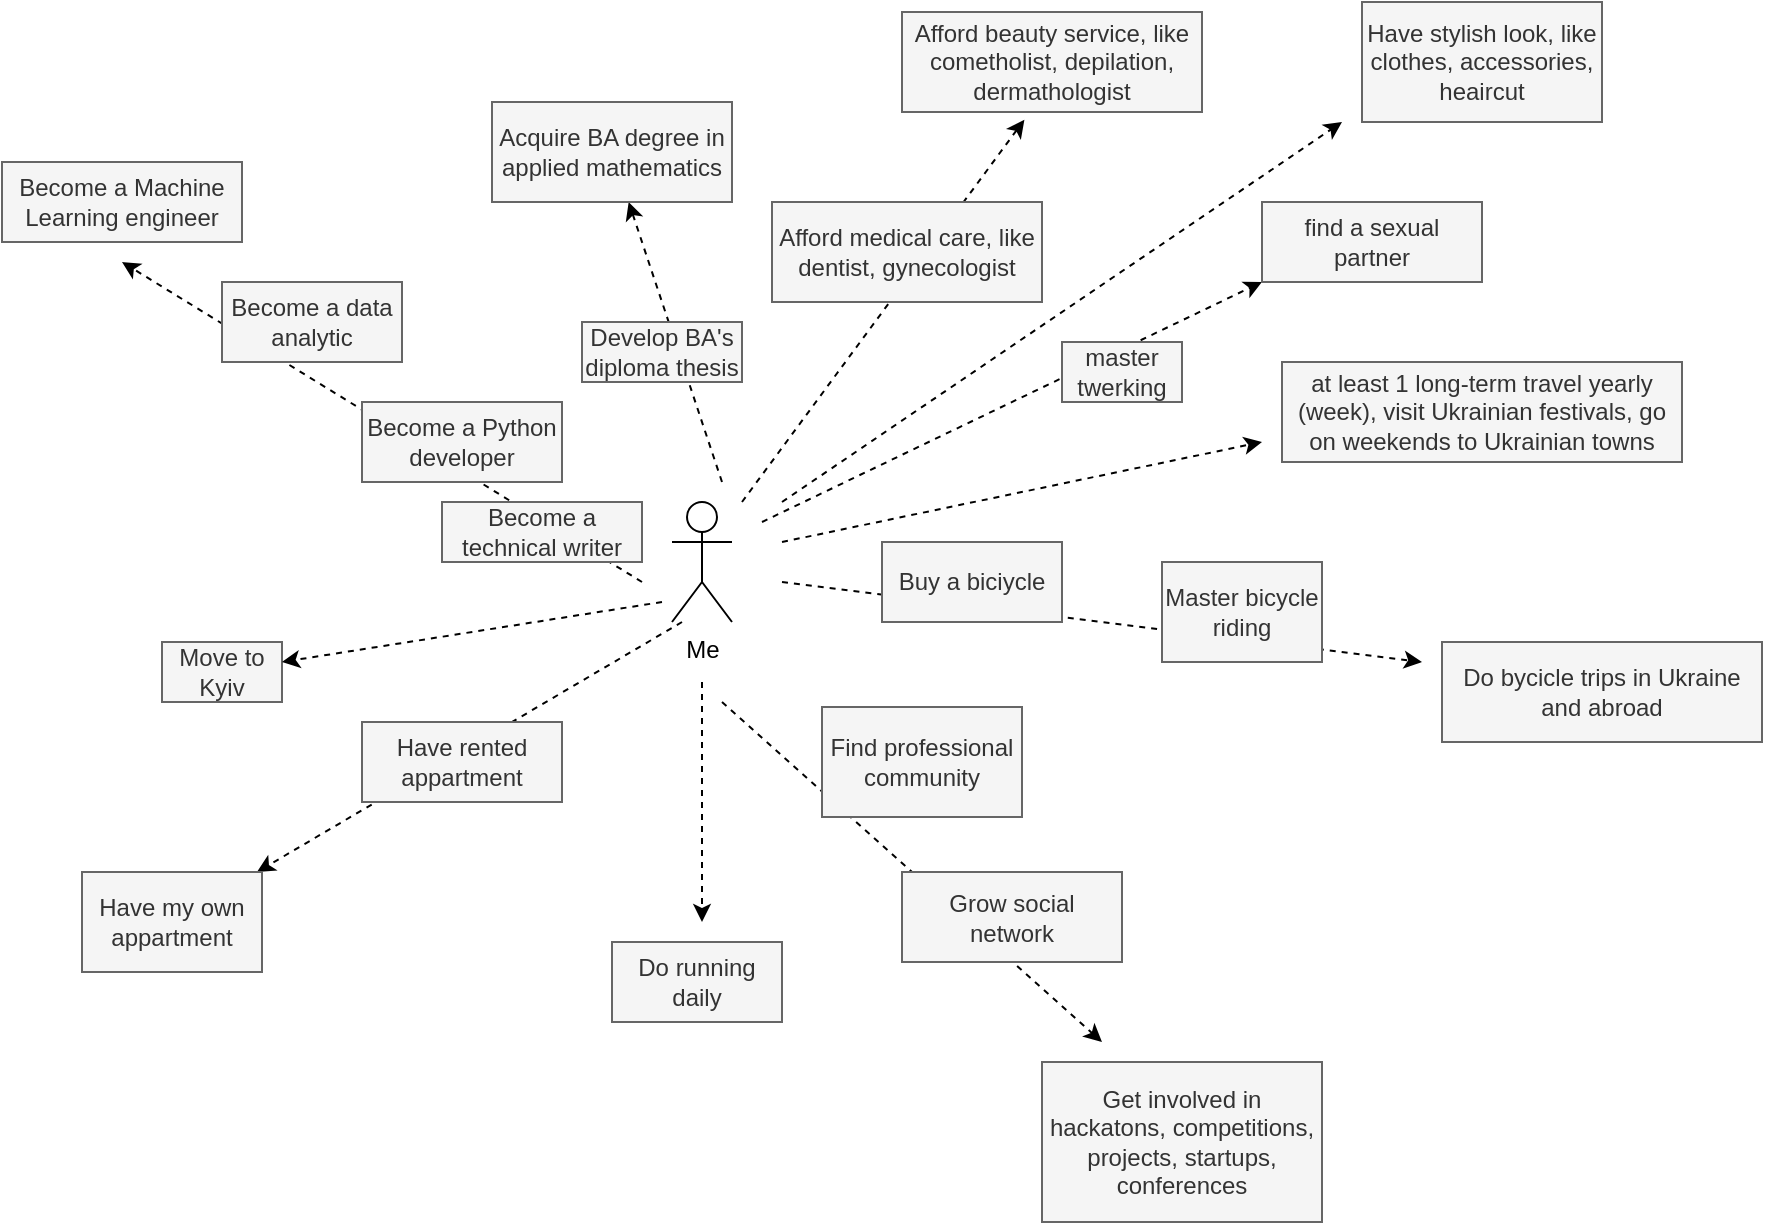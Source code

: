 <mxfile version="24.7.6">
  <diagram name="Page-1" id="9Y1UYzm2Ubu2dyf3ZEOu">
    <mxGraphModel dx="1000" dy="505" grid="1" gridSize="10" guides="1" tooltips="1" connect="1" arrows="1" fold="1" page="1" pageScale="1" pageWidth="850" pageHeight="1100" math="0" shadow="0">
      <root>
        <mxCell id="0" />
        <mxCell id="1" parent="0" />
        <mxCell id="Vy-MOCpVRqvXMaSpxSgn-35" style="rounded=0;orthogonalLoop=1;jettySize=auto;html=1;dashed=1;entryX=0;entryY=1;entryDx=0;entryDy=0;" edge="1" parent="1" target="Vy-MOCpVRqvXMaSpxSgn-32">
          <mxGeometry relative="1" as="geometry">
            <mxPoint x="440" y="350" as="sourcePoint" />
            <mxPoint x="790" y="440" as="targetPoint" />
          </mxGeometry>
        </mxCell>
        <mxCell id="Vy-MOCpVRqvXMaSpxSgn-38" style="rounded=0;orthogonalLoop=1;jettySize=auto;html=1;dashed=1;entryX=0.408;entryY=1.077;entryDx=0;entryDy=0;entryPerimeter=0;" edge="1" parent="1" target="Vy-MOCpVRqvXMaSpxSgn-36">
          <mxGeometry relative="1" as="geometry">
            <mxPoint x="430" y="340" as="sourcePoint" />
            <mxPoint x="383" y="200" as="targetPoint" />
          </mxGeometry>
        </mxCell>
        <mxCell id="Vy-MOCpVRqvXMaSpxSgn-30" style="rounded=0;orthogonalLoop=1;jettySize=auto;html=1;dashed=1;" edge="1" parent="1">
          <mxGeometry relative="1" as="geometry">
            <mxPoint x="450" y="380" as="sourcePoint" />
            <mxPoint x="770" y="420" as="targetPoint" />
          </mxGeometry>
        </mxCell>
        <mxCell id="Vy-MOCpVRqvXMaSpxSgn-24" value="" style="rounded=0;orthogonalLoop=1;jettySize=auto;html=1;dashed=1;" edge="1" parent="1">
          <mxGeometry relative="1" as="geometry">
            <mxPoint x="420" y="440" as="sourcePoint" />
            <mxPoint x="610" y="610" as="targetPoint" />
          </mxGeometry>
        </mxCell>
        <mxCell id="Vy-MOCpVRqvXMaSpxSgn-20" value="" style="rounded=0;orthogonalLoop=1;jettySize=auto;html=1;dashed=1;" edge="1" parent="1" target="Vy-MOCpVRqvXMaSpxSgn-19">
          <mxGeometry relative="1" as="geometry">
            <mxPoint x="400" y="400" as="sourcePoint" />
            <mxPoint x="210" y="430" as="targetPoint" />
          </mxGeometry>
        </mxCell>
        <mxCell id="Vy-MOCpVRqvXMaSpxSgn-13" value="" style="rounded=0;orthogonalLoop=1;jettySize=auto;html=1;dashed=1;" edge="1" parent="1">
          <mxGeometry relative="1" as="geometry">
            <mxPoint x="380" y="380" as="sourcePoint" />
            <mxPoint x="120" y="220" as="targetPoint" />
          </mxGeometry>
        </mxCell>
        <mxCell id="Vy-MOCpVRqvXMaSpxSgn-6" style="rounded=0;orthogonalLoop=1;jettySize=auto;html=1;dashed=1;" edge="1" parent="1" target="Vy-MOCpVRqvXMaSpxSgn-5">
          <mxGeometry relative="1" as="geometry">
            <mxPoint x="420" y="330" as="sourcePoint" />
          </mxGeometry>
        </mxCell>
        <mxCell id="Vy-MOCpVRqvXMaSpxSgn-1" value="Me" style="shape=umlActor;verticalLabelPosition=bottom;verticalAlign=top;html=1;outlineConnect=0;" vertex="1" parent="1">
          <mxGeometry x="395" y="340" width="30" height="60" as="geometry" />
        </mxCell>
        <mxCell id="Vy-MOCpVRqvXMaSpxSgn-4" value="Develop BA&#39;s diploma thesis" style="text;html=1;align=center;verticalAlign=middle;whiteSpace=wrap;rounded=0;fillColor=#f5f5f5;fontColor=#333333;strokeColor=#666666;" vertex="1" parent="1">
          <mxGeometry x="350" y="250" width="80" height="30" as="geometry" />
        </mxCell>
        <mxCell id="Vy-MOCpVRqvXMaSpxSgn-5" value="Acquire BA degree in applied mathematics" style="text;html=1;align=center;verticalAlign=middle;whiteSpace=wrap;rounded=0;fillColor=#f5f5f5;fontColor=#333333;strokeColor=#666666;" vertex="1" parent="1">
          <mxGeometry x="305" y="140" width="120" height="50" as="geometry" />
        </mxCell>
        <mxCell id="Vy-MOCpVRqvXMaSpxSgn-8" value="Become a Machine Learning engineer" style="text;html=1;align=center;verticalAlign=middle;whiteSpace=wrap;rounded=0;fillColor=#f5f5f5;fontColor=#333333;strokeColor=#666666;" vertex="1" parent="1">
          <mxGeometry x="60" y="170" width="120" height="40" as="geometry" />
        </mxCell>
        <mxCell id="Vy-MOCpVRqvXMaSpxSgn-9" value="Become a Python developer" style="text;html=1;align=center;verticalAlign=middle;whiteSpace=wrap;rounded=0;fillColor=#f5f5f5;fontColor=#333333;strokeColor=#666666;" vertex="1" parent="1">
          <mxGeometry x="240" y="290" width="100" height="40" as="geometry" />
        </mxCell>
        <mxCell id="Vy-MOCpVRqvXMaSpxSgn-10" value="Become a technical writer" style="text;html=1;align=center;verticalAlign=middle;whiteSpace=wrap;rounded=0;fillColor=#f5f5f5;fontColor=#333333;strokeColor=#666666;" vertex="1" parent="1">
          <mxGeometry x="280" y="340" width="100" height="30" as="geometry" />
        </mxCell>
        <mxCell id="Vy-MOCpVRqvXMaSpxSgn-11" value="Become a data analytic" style="text;html=1;align=center;verticalAlign=middle;whiteSpace=wrap;rounded=0;fillColor=#f5f5f5;fontColor=#333333;strokeColor=#666666;" vertex="1" parent="1">
          <mxGeometry x="170" y="230" width="90" height="40" as="geometry" />
        </mxCell>
        <mxCell id="Vy-MOCpVRqvXMaSpxSgn-16" value="Move to Kyiv" style="text;html=1;align=center;verticalAlign=middle;whiteSpace=wrap;rounded=0;fillColor=#f5f5f5;fontColor=#333333;strokeColor=#666666;" vertex="1" parent="1">
          <mxGeometry x="140" y="410" width="60" height="30" as="geometry" />
        </mxCell>
        <mxCell id="Vy-MOCpVRqvXMaSpxSgn-17" value="" style="rounded=0;orthogonalLoop=1;jettySize=auto;html=1;dashed=1;" edge="1" parent="1">
          <mxGeometry relative="1" as="geometry">
            <mxPoint x="390" y="390" as="sourcePoint" />
            <mxPoint x="200" y="420" as="targetPoint" />
          </mxGeometry>
        </mxCell>
        <mxCell id="Vy-MOCpVRqvXMaSpxSgn-18" value="Have rented appartment" style="text;html=1;align=center;verticalAlign=middle;whiteSpace=wrap;rounded=0;fillColor=#f5f5f5;fontColor=#333333;strokeColor=#666666;" vertex="1" parent="1">
          <mxGeometry x="240" y="450" width="100" height="40" as="geometry" />
        </mxCell>
        <mxCell id="Vy-MOCpVRqvXMaSpxSgn-19" value="Have my own appartment" style="text;html=1;align=center;verticalAlign=middle;whiteSpace=wrap;rounded=0;fillColor=#f5f5f5;fontColor=#333333;strokeColor=#666666;" vertex="1" parent="1">
          <mxGeometry x="100" y="525" width="90" height="50" as="geometry" />
        </mxCell>
        <mxCell id="Vy-MOCpVRqvXMaSpxSgn-21" value="Do running daily" style="text;html=1;align=center;verticalAlign=middle;whiteSpace=wrap;rounded=0;fillColor=#f5f5f5;fontColor=#333333;strokeColor=#666666;" vertex="1" parent="1">
          <mxGeometry x="365" y="560" width="85" height="40" as="geometry" />
        </mxCell>
        <mxCell id="Vy-MOCpVRqvXMaSpxSgn-22" value="" style="rounded=0;orthogonalLoop=1;jettySize=auto;html=1;dashed=1;" edge="1" parent="1">
          <mxGeometry relative="1" as="geometry">
            <mxPoint x="410" y="430" as="sourcePoint" />
            <mxPoint x="410" y="550" as="targetPoint" />
          </mxGeometry>
        </mxCell>
        <mxCell id="Vy-MOCpVRqvXMaSpxSgn-23" value="Get involved in hackatons, competitions, projects, startups, conferences" style="text;html=1;align=center;verticalAlign=middle;whiteSpace=wrap;rounded=0;fillColor=#f5f5f5;fontColor=#333333;strokeColor=#666666;" vertex="1" parent="1">
          <mxGeometry x="580" y="620" width="140" height="80" as="geometry" />
        </mxCell>
        <mxCell id="Vy-MOCpVRqvXMaSpxSgn-25" value="Find professional community" style="text;html=1;align=center;verticalAlign=middle;whiteSpace=wrap;rounded=0;fillColor=#f5f5f5;fontColor=#333333;strokeColor=#666666;" vertex="1" parent="1">
          <mxGeometry x="470" y="442.5" width="100" height="55" as="geometry" />
        </mxCell>
        <mxCell id="Vy-MOCpVRqvXMaSpxSgn-26" value="Grow social network" style="text;html=1;align=center;verticalAlign=middle;whiteSpace=wrap;rounded=0;fillColor=#f5f5f5;fontColor=#333333;strokeColor=#666666;" vertex="1" parent="1">
          <mxGeometry x="510" y="525" width="110" height="45" as="geometry" />
        </mxCell>
        <mxCell id="Vy-MOCpVRqvXMaSpxSgn-27" value="Buy a biciycle" style="text;html=1;align=center;verticalAlign=middle;whiteSpace=wrap;rounded=0;fillColor=#f5f5f5;fontColor=#333333;strokeColor=#666666;" vertex="1" parent="1">
          <mxGeometry x="500" y="360" width="90" height="40" as="geometry" />
        </mxCell>
        <mxCell id="Vy-MOCpVRqvXMaSpxSgn-28" value="Master bicycle riding" style="text;html=1;align=center;verticalAlign=middle;whiteSpace=wrap;rounded=0;fillColor=#f5f5f5;fontColor=#333333;strokeColor=#666666;" vertex="1" parent="1">
          <mxGeometry x="640" y="370" width="80" height="50" as="geometry" />
        </mxCell>
        <mxCell id="Vy-MOCpVRqvXMaSpxSgn-29" value="Do bycicle trips in Ukraine and abroad" style="text;html=1;align=center;verticalAlign=middle;whiteSpace=wrap;rounded=0;fillColor=#f5f5f5;fontColor=#333333;strokeColor=#666666;" vertex="1" parent="1">
          <mxGeometry x="780" y="410" width="160" height="50" as="geometry" />
        </mxCell>
        <mxCell id="Vy-MOCpVRqvXMaSpxSgn-31" value="master twerking" style="text;html=1;align=center;verticalAlign=middle;whiteSpace=wrap;rounded=0;fillColor=#f5f5f5;fontColor=#333333;strokeColor=#666666;" vertex="1" parent="1">
          <mxGeometry x="590" y="260" width="60" height="30" as="geometry" />
        </mxCell>
        <mxCell id="Vy-MOCpVRqvXMaSpxSgn-32" value="find a sexual partner" style="text;html=1;align=center;verticalAlign=middle;whiteSpace=wrap;rounded=0;fillColor=#f5f5f5;fontColor=#333333;strokeColor=#666666;" vertex="1" parent="1">
          <mxGeometry x="690" y="190" width="110" height="40" as="geometry" />
        </mxCell>
        <mxCell id="Vy-MOCpVRqvXMaSpxSgn-33" value="at least 1 long-term travel yearly (week), visit Ukrainian festivals, go on weekends to Ukrainian towns" style="text;html=1;align=center;verticalAlign=middle;whiteSpace=wrap;rounded=0;fillColor=#f5f5f5;fontColor=#333333;strokeColor=#666666;" vertex="1" parent="1">
          <mxGeometry x="700" y="270" width="200" height="50" as="geometry" />
        </mxCell>
        <mxCell id="Vy-MOCpVRqvXMaSpxSgn-34" style="rounded=0;orthogonalLoop=1;jettySize=auto;html=1;dashed=1;" edge="1" parent="1">
          <mxGeometry relative="1" as="geometry">
            <mxPoint x="450" y="360" as="sourcePoint" />
            <mxPoint x="690" y="310" as="targetPoint" />
          </mxGeometry>
        </mxCell>
        <mxCell id="Vy-MOCpVRqvXMaSpxSgn-36" value="Afford beauty service, like cometholist, depilation, dermathologist" style="text;html=1;align=center;verticalAlign=middle;whiteSpace=wrap;rounded=0;fillColor=#f5f5f5;fontColor=#333333;strokeColor=#666666;" vertex="1" parent="1">
          <mxGeometry x="510" y="95" width="150" height="50" as="geometry" />
        </mxCell>
        <mxCell id="Vy-MOCpVRqvXMaSpxSgn-37" value="Afford medical care, like dentist, gynecologist" style="text;html=1;align=center;verticalAlign=middle;whiteSpace=wrap;rounded=0;fillColor=#f5f5f5;fontColor=#333333;strokeColor=#666666;" vertex="1" parent="1">
          <mxGeometry x="445" y="190" width="135" height="50" as="geometry" />
        </mxCell>
        <mxCell id="Vy-MOCpVRqvXMaSpxSgn-39" value="Have stylish look, like clothes, accessories, heaircut" style="text;html=1;align=center;verticalAlign=middle;whiteSpace=wrap;rounded=0;fillColor=#f5f5f5;fontColor=#333333;strokeColor=#666666;" vertex="1" parent="1">
          <mxGeometry x="740" y="90" width="120" height="60" as="geometry" />
        </mxCell>
        <mxCell id="Vy-MOCpVRqvXMaSpxSgn-40" value="" style="rounded=0;orthogonalLoop=1;jettySize=auto;html=1;dashed=1;" edge="1" parent="1">
          <mxGeometry relative="1" as="geometry">
            <mxPoint x="450" y="340" as="sourcePoint" />
            <mxPoint x="730" y="150" as="targetPoint" />
          </mxGeometry>
        </mxCell>
      </root>
    </mxGraphModel>
  </diagram>
</mxfile>
